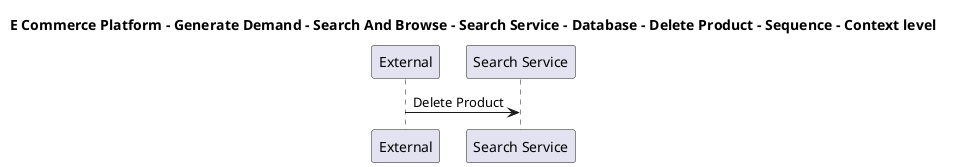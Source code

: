 @startuml

title E Commerce Platform - Generate Demand - Search And Browse - Search Service - Database - Delete Product - Sequence - Context level

participant "External" as C4InterFlow.SoftwareSystems.ExternalSystem
participant "Search Service" as ECommercePlatform.GenerateDemand.SearchAndBrowse.SoftwareSystems.SearchService

C4InterFlow.SoftwareSystems.ExternalSystem -> ECommercePlatform.GenerateDemand.SearchAndBrowse.SoftwareSystems.SearchService : Delete Product


@enduml
